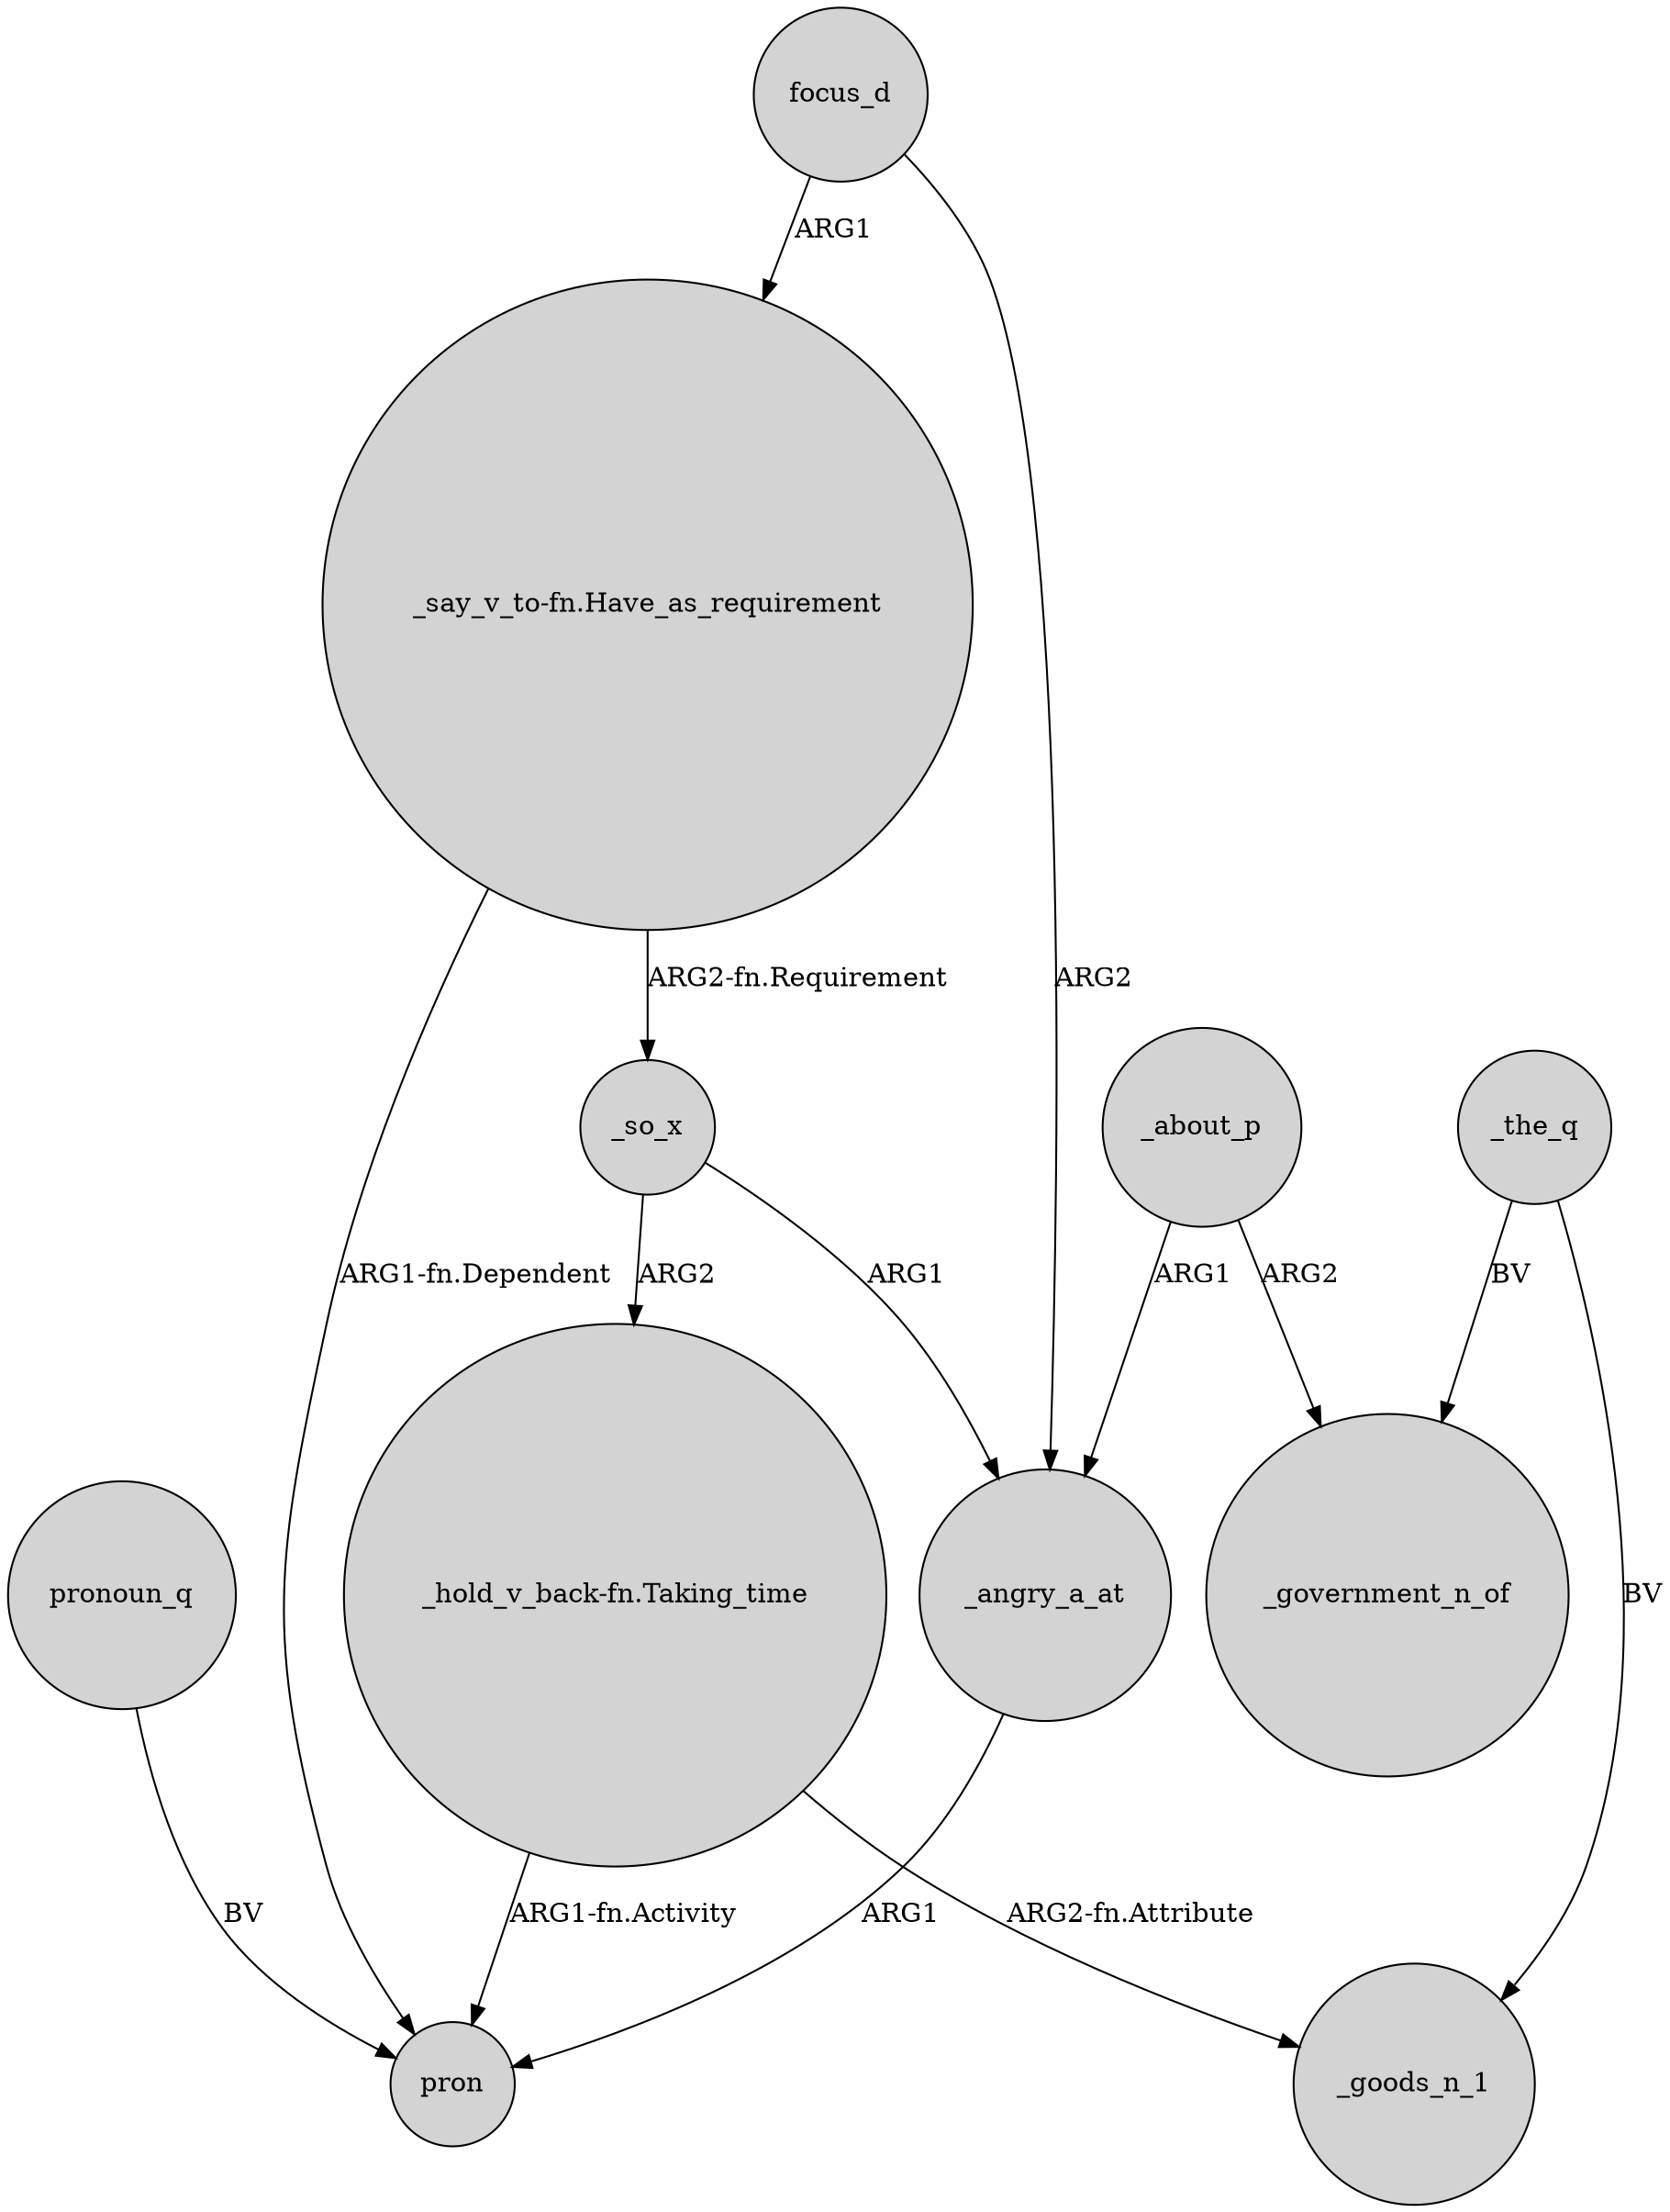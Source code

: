 digraph {
	node [shape=circle style=filled]
	"_hold_v_back-fn.Taking_time" -> pron [label="ARG1-fn.Activity"]
	_about_p -> _government_n_of [label=ARG2]
	_about_p -> _angry_a_at [label=ARG1]
	_so_x -> "_hold_v_back-fn.Taking_time" [label=ARG2]
	"_hold_v_back-fn.Taking_time" -> _goods_n_1 [label="ARG2-fn.Attribute"]
	"_say_v_to-fn.Have_as_requirement" -> pron [label="ARG1-fn.Dependent"]
	_so_x -> _angry_a_at [label=ARG1]
	focus_d -> _angry_a_at [label=ARG2]
	pronoun_q -> pron [label=BV]
	_the_q -> _government_n_of [label=BV]
	focus_d -> "_say_v_to-fn.Have_as_requirement" [label=ARG1]
	_angry_a_at -> pron [label=ARG1]
	_the_q -> _goods_n_1 [label=BV]
	"_say_v_to-fn.Have_as_requirement" -> _so_x [label="ARG2-fn.Requirement"]
}
